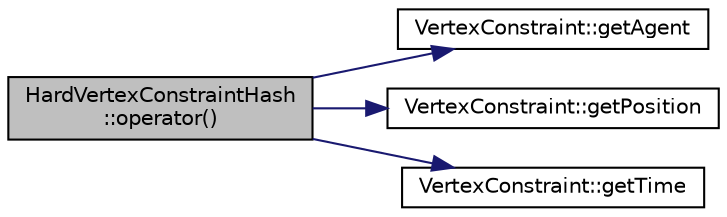 digraph "HardVertexConstraintHash::operator()"
{
 // INTERACTIVE_SVG=YES
 // LATEX_PDF_SIZE
  edge [fontname="Helvetica",fontsize="10",labelfontname="Helvetica",labelfontsize="10"];
  node [fontname="Helvetica",fontsize="10",shape=record];
  rankdir="LR";
  Node1 [label="HardVertexConstraintHash\l::operator()",height=0.2,width=0.4,color="black", fillcolor="grey75", style="filled", fontcolor="black",tooltip=" "];
  Node1 -> Node2 [color="midnightblue",fontsize="10",style="solid",fontname="Helvetica"];
  Node2 [label="VertexConstraint::getAgent",height=0.2,width=0.4,color="black", fillcolor="white", style="filled",URL="$classVertexConstraint.html#a3651e169d60876fabf83041bed6b543c",tooltip=" "];
  Node1 -> Node3 [color="midnightblue",fontsize="10",style="solid",fontname="Helvetica"];
  Node3 [label="VertexConstraint::getPosition",height=0.2,width=0.4,color="black", fillcolor="white", style="filled",URL="$classVertexConstraint.html#ab869a3e5be5d1804a67122f3be2092de",tooltip=" "];
  Node1 -> Node4 [color="midnightblue",fontsize="10",style="solid",fontname="Helvetica"];
  Node4 [label="VertexConstraint::getTime",height=0.2,width=0.4,color="black", fillcolor="white", style="filled",URL="$classVertexConstraint.html#ae4a5ede3e21dcbc4dec0060a90682c15",tooltip=" "];
}
